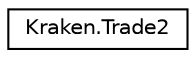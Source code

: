 digraph "Graphical Class Hierarchy"
{
 // LATEX_PDF_SIZE
  edge [fontname="Helvetica",fontsize="10",labelfontname="Helvetica",labelfontsize="10"];
  node [fontname="Helvetica",fontsize="10",shape=record];
  rankdir="LR";
  Node0 [label="Kraken.Trade2",height=0.2,width=0.4,color="black", fillcolor="white", style="filled",URL="$class_kraken_1_1_trade2.html",tooltip="Trade Info"];
}

